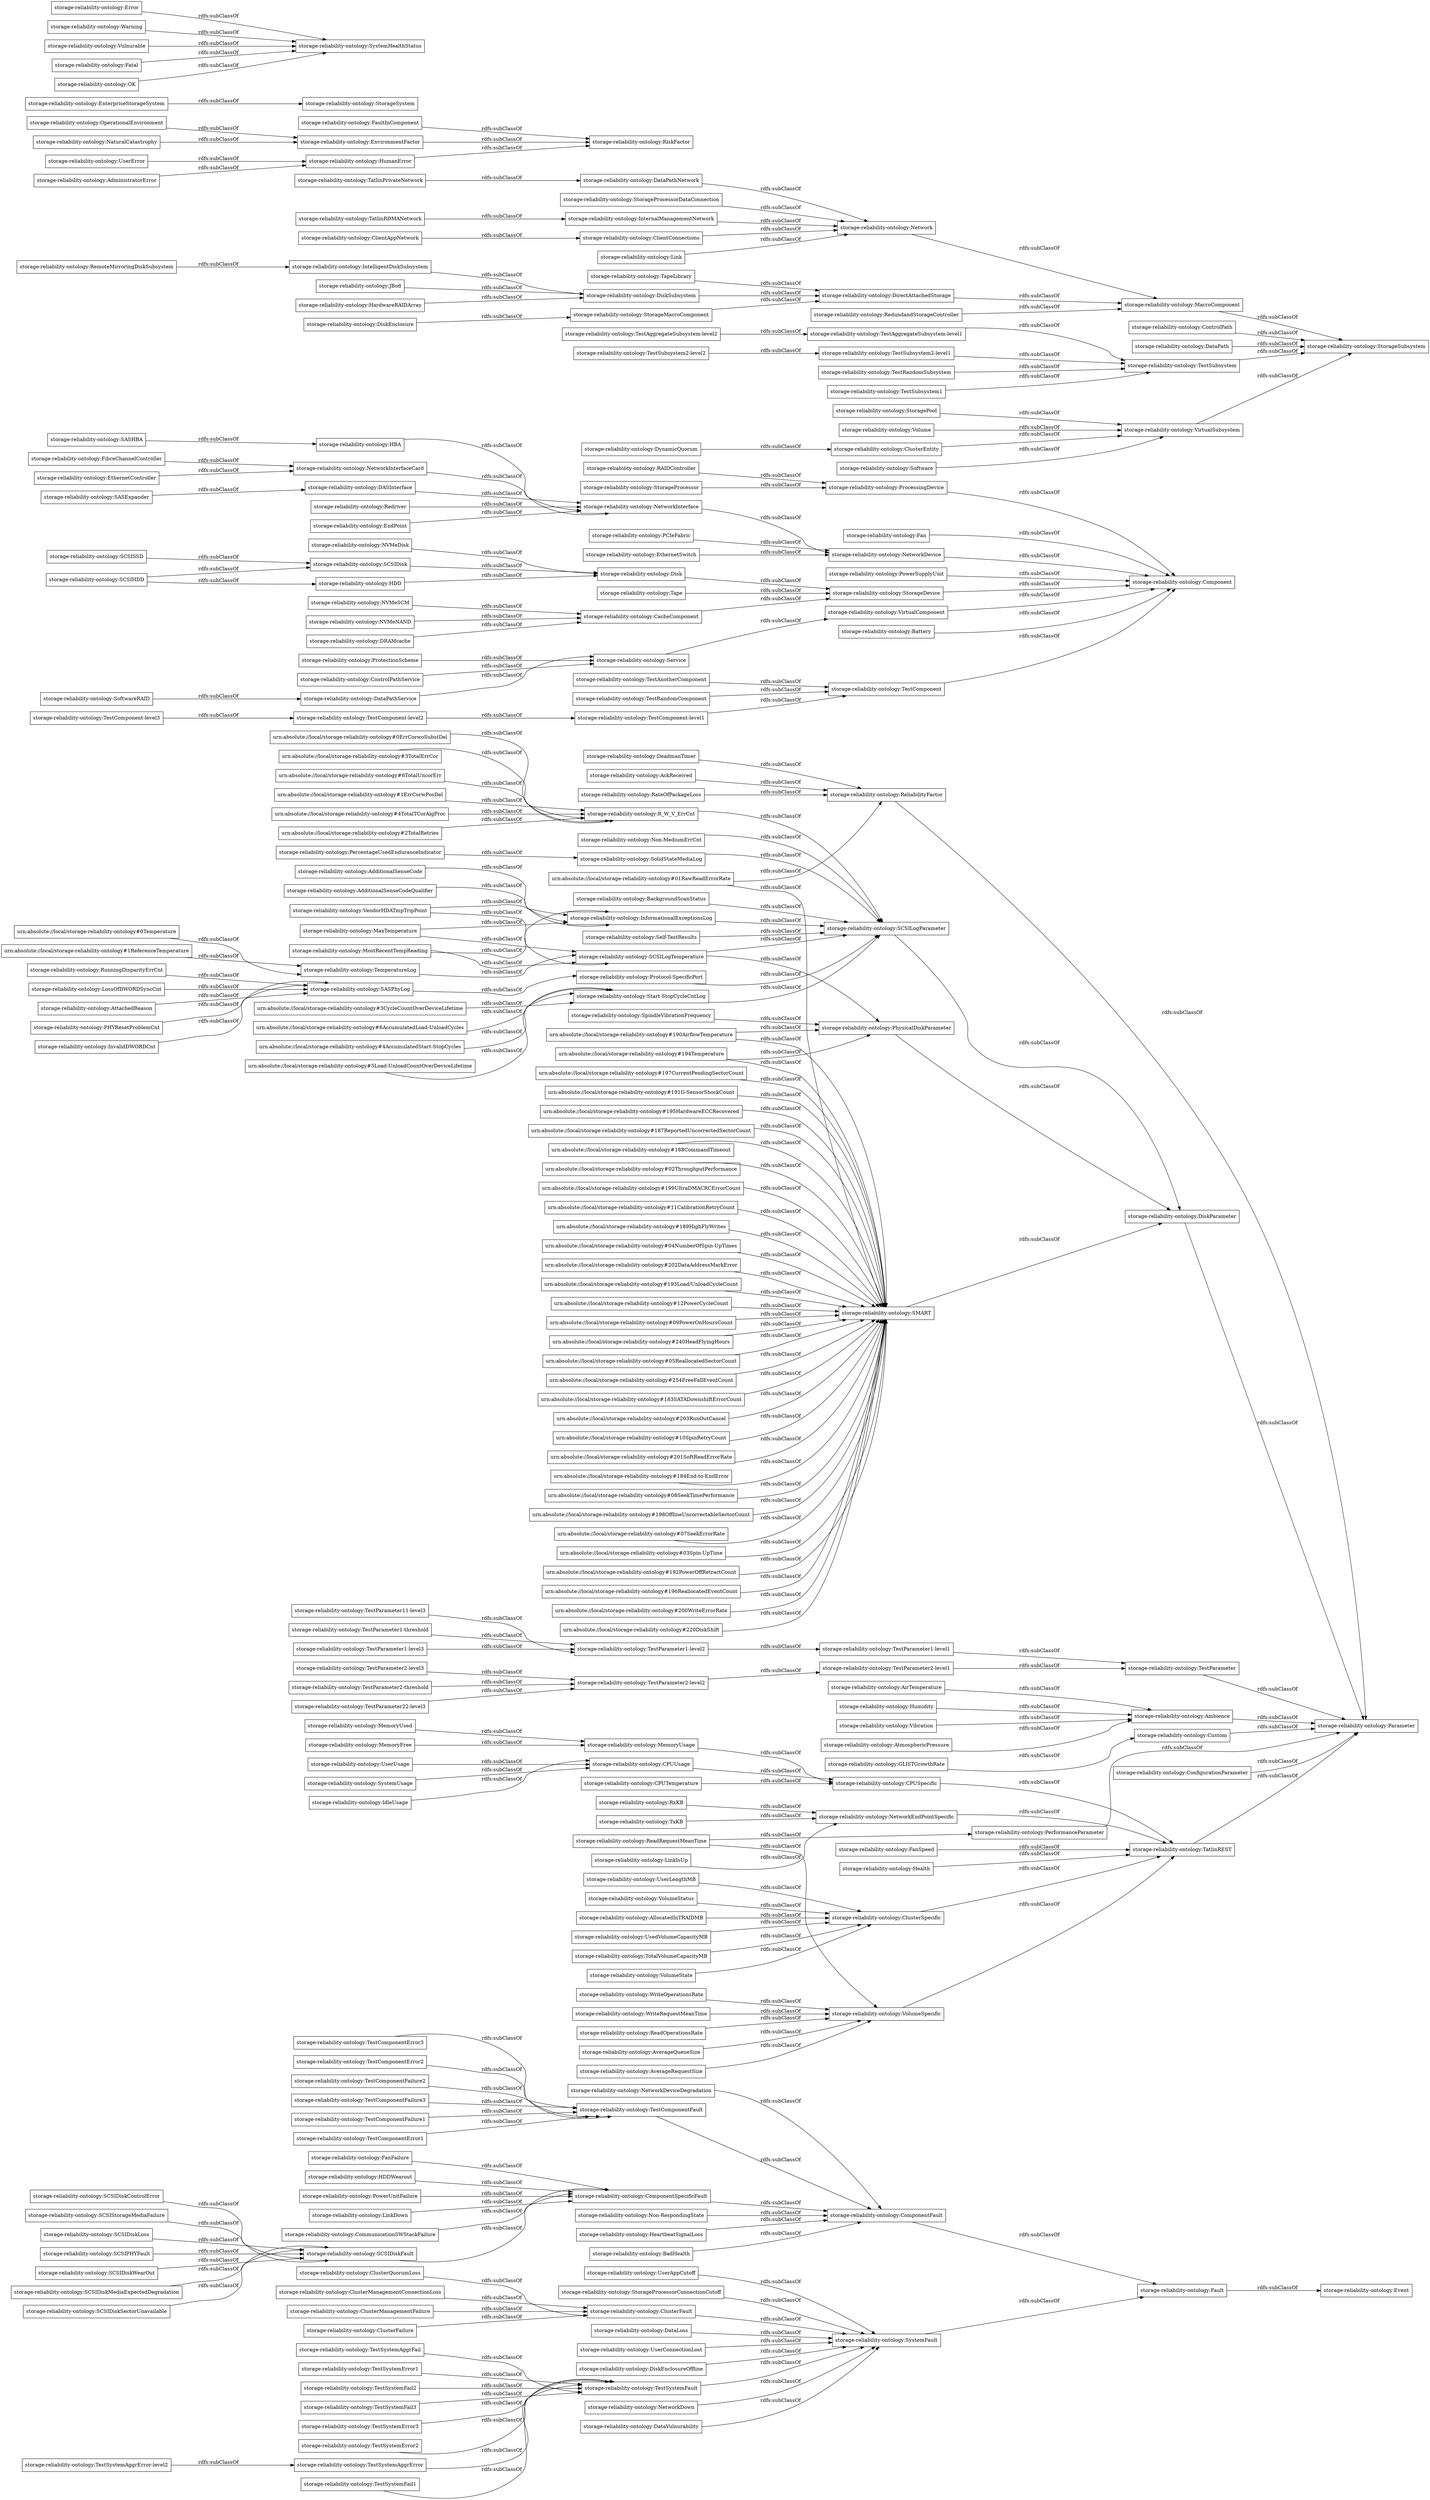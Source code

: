 digraph ar2dtool_diagram { 
rankdir=LR;
size="1000"
node [shape = rectangle, color="black"]; "storage-reliability-ontology:UserAppCutoff" "storage-reliability-ontology:ComponentFault" "storage-reliability-ontology:CPUUsage" "storage-reliability-ontology:PercentageUsedEnduranceIndicator" "urn:absolute://local/storage-reliability-ontology#1ReferenceTemperature" "urn:absolute://local/storage-reliability-ontology#01RawReadErrorRate" "storage-reliability-ontology:TestAnotherComponent" "storage-reliability-ontology:NetworkInterface" "storage-reliability-ontology:ProtectionScheme" "urn:absolute://local/storage-reliability-ontology#6TotalUncorErr" "storage-reliability-ontology:HBA" "storage-reliability-ontology:TestComponentError3" "storage-reliability-ontology:Fan" "storage-reliability-ontology:SASPhyLog" "urn:absolute://local/storage-reliability-ontology#03Spin-UpTime" "storage-reliability-ontology:EthernetController" "storage-reliability-ontology:StoragePool" "storage-reliability-ontology:MemoryUsed" "urn:absolute://local/storage-reliability-ontology#194Temperature" "storage-reliability-ontology:StorageMacroComponent" "storage-reliability-ontology:ClusterEntity" "storage-reliability-ontology:TestComponent-level1" "urn:absolute://local/storage-reliability-ontology#1ErrCorwPosDel" "storage-reliability-ontology:WriteOperationsRate" "storage-reliability-ontology:TestParameter1-level1" "storage-reliability-ontology:SCSIStorageMediaFailure" "storage-reliability-ontology:SCSISSD" "storage-reliability-ontology:HumanError" "storage-reliability-ontology:Protocol-SpecificPort" "storage-reliability-ontology:Non-RespondingState" "storage-reliability-ontology:ProcessingDevice" "storage-reliability-ontology:ControlPathService" "storage-reliability-ontology:FaultInComponent" "storage-reliability-ontology:EnterpriseStorageSystem" "storage-reliability-ontology:FanFailure" "storage-reliability-ontology:RunningDisparityErrCnt" "urn:absolute://local/storage-reliability-ontology#190AirflowTemperature" "storage-reliability-ontology:TestComponentError2" "storage-reliability-ontology:TestSystemAggrFail" "storage-reliability-ontology:TapeLibrary" "storage-reliability-ontology:FibreChannelController" "storage-reliability-ontology:NetworkDown" "storage-reliability-ontology:StorageProcessorDataConnection" "storage-reliability-ontology:SMART" "storage-reliability-ontology:TestParameter22-level3" "storage-reliability-ontology:Error" "storage-reliability-ontology:Vibration" "storage-reliability-ontology:DeadmanTimer" "storage-reliability-ontology:WriteRequestMeanTime" "urn:absolute://local/storage-reliability-ontology#04NumberOfSpin-UpTimes" "storage-reliability-ontology:StorageSystem" "storage-reliability-ontology:HDDWearout" "storage-reliability-ontology:LossOfDWORDSyncCnt" "urn:absolute://local/storage-reliability-ontology#202DataAddressMarkError" "storage-reliability-ontology:ReadOperationsRate" "storage-reliability-ontology:DataVulnurability" "urn:absolute://local/storage-reliability-ontology#0Temperature" "storage-reliability-ontology:StorageProcessorConnectionCutoff" "storage-reliability-ontology:SoftwareRAID" "storage-reliability-ontology:JBod" "storage-reliability-ontology:TestSystemError1" "storage-reliability-ontology:LinkIsUp" "storage-reliability-ontology:StorageSubsystem" "storage-reliability-ontology:ClusterFault" "storage-reliability-ontology:NetworkInterfaceCard" "storage-reliability-ontology:SCSIDiskLoss" "storage-reliability-ontology:ReadRequestMeanTime" "storage-reliability-ontology:TestComponentFailure2" "urn:absolute://local/storage-reliability-ontology#193Load/UnloadCycleCount" "storage-reliability-ontology:TestSystemFail2" "storage-reliability-ontology:AverageQueueSize" "storage-reliability-ontology:CPUTemperature" "storage-reliability-ontology:AllocatedInTRAIDMB" "urn:absolute://local/storage-reliability-ontology#12PowerCycleCount" "storage-reliability-ontology:AtmosphericPressure" "storage-reliability-ontology:VendorHDATmpTripPoint" "storage-reliability-ontology:SCSIPHYFault" "storage-reliability-ontology:RAIDController" "storage-reliability-ontology:AdditionalSenseCode" "urn:absolute://local/storage-reliability-ontology#09PowerOnHoursCount" "storage-reliability-ontology:SCSIHDD" "storage-reliability-ontology:TestSubsystem1" "storage-reliability-ontology:PowerSupplyUnit" "storage-reliability-ontology:DiskParameter" "urn:absolute://local/storage-reliability-ontology#240HeadFlyingHours" "urn:absolute://local/storage-reliability-ontology#05ReallocatedSectorCount" "storage-reliability-ontology:DASInterface" "storage-reliability-ontology:Software" "storage-reliability-ontology:Disk" "storage-reliability-ontology:HeartbeatSignalLoss" "urn:absolute://local/storage-reliability-ontology#4TotalTCorAlgProc" "storage-reliability-ontology:UserError" "storage-reliability-ontology:SCSIDiskWearOut" "storage-reliability-ontology:Start-StopCycleCntLog" "storage-reliability-ontology:RxKB" "storage-reliability-ontology:TestComponentFailure3" "urn:absolute://local/storage-reliability-ontology#254FreeFallEventCount" "storage-reliability-ontology:ClusterQuorumLoss" "storage-reliability-ontology:TestSystemFail3" "storage-reliability-ontology:AdditionalSenseCodeQualifier" "storage-reliability-ontology:ClusterManagementConnectionLoss" "storage-reliability-ontology:DiskEnclosure" "storage-reliability-ontology:TestParameter" "storage-reliability-ontology:DataLoss" "storage-reliability-ontology:TestParameter1-level3" "storage-reliability-ontology:TestParameter1-level2" "urn:absolute://local/storage-reliability-ontology#183SATADownshiftErrorCount" "urn:absolute://local/storage-reliability-ontology#2TotalRetries" "storage-reliability-ontology:R_W_V_ErrCnt" "storage-reliability-ontology:TestComponent-level2" "storage-reliability-ontology:Component" "urn:absolute://local/storage-reliability-ontology#203RunOutCancel" "storage-reliability-ontology:HardwareRAIDArray" "storage-reliability-ontology:InternalManagementNetwork" "storage-reliability-ontology:NetworkDevice" "storage-reliability-ontology:TestSystemError3" "storage-reliability-ontology:FanSpeed" "urn:absolute://local/storage-reliability-ontology#3CycleCountOverDeviceLifetime" "storage-reliability-ontology:TestAggregateSubsystem-level1" "storage-reliability-ontology:UsedVolumeCapacityMB" "storage-reliability-ontology:TatlinRDMANetwork" "storage-reliability-ontology:Ambience" "storage-reliability-ontology:SCSILogParameter" "urn:absolute://local/storage-reliability-ontology#10SpinRetryCount" "storage-reliability-ontology:ControlPath" "storage-reliability-ontology:IntelligentDiskSubsystem" "storage-reliability-ontology:Redriver" "storage-reliability-ontology:VolumeSpecific" "storage-reliability-ontology:PerformanceParameter" "storage-reliability-ontology:Non-MediumErrCnt" "storage-reliability-ontology:Event" "urn:absolute://local/storage-reliability-ontology#6AccumulatedLoad-UnloadCycles" "urn:absolute://local/storage-reliability-ontology#201SoftReadErrorRate" "storage-reliability-ontology:MemoryFree" "storage-reliability-ontology:DataPath" "storage-reliability-ontology:TestParameter2-level3" "storage-reliability-ontology:BadHealth" "storage-reliability-ontology:PCIeFabric" "storage-reliability-ontology:TestComponent" "storage-reliability-ontology:SolidStateMediaLog" "storage-reliability-ontology:NetworkEndPointSpecific" "storage-reliability-ontology:StorageDevice" "storage-reliability-ontology:EndPoint" "storage-reliability-ontology:UserConnectionLost" "storage-reliability-ontology:TestSystemError2" "urn:absolute://local/storage-reliability-ontology#184End-to-EndError" "storage-reliability-ontology:VirtualSubsystem" "storage-reliability-ontology:DiskEnclosureOffline" "storage-reliability-ontology:TestSystemAggrError-level2" "storage-reliability-ontology:TestSubsystem2-level2" "urn:absolute://local/storage-reliability-ontology#08SeekTimePerformance" "storage-reliability-ontology:Fault" "storage-reliability-ontology:NVMeSCM" "urn:absolute://local/storage-reliability-ontology#198OfflineUncorrectableSectorCount" "storage-reliability-ontology:RedundandStorageController" "storage-reliability-ontology:PowerUnitFailure" "storage-reliability-ontology:DiskSubsystem" "storage-reliability-ontology:DynamicQuorum" "urn:absolute://local/storage-reliability-ontology#07SeekErrorRate" "storage-reliability-ontology:EnvironmentFactor" "storage-reliability-ontology:LinkDown" "storage-reliability-ontology:Network" "storage-reliability-ontology:Tape" "urn:absolute://local/storage-reliability-ontology#192PowerOffRetractCount" "urn:absolute://local/storage-reliability-ontology#0ErrCorwoSubstDel" "storage-reliability-ontology:PhysicalDiskParameter" "storage-reliability-ontology:NVMeDisk" "storage-reliability-ontology:SpindleVibrationFrequency" "storage-reliability-ontology:AttachedReason" "storage-reliability-ontology:TestSubsystem2-level1" "storage-reliability-ontology:MacroComponent" "storage-reliability-ontology:TxKB" "storage-reliability-ontology:ClientConnections" "storage-reliability-ontology:TestSystemFault" "storage-reliability-ontology:CacheComponent" "storage-reliability-ontology:AverageRequestSize" "storage-reliability-ontology:RemoteMirroringDiskSubsystem" "urn:absolute://local/storage-reliability-ontology#196ReallocatedEventCount" "storage-reliability-ontology:DirectAttachedStorage" "storage-reliability-ontology:SystemFault" "storage-reliability-ontology:TestComponentFailure1" "urn:absolute://local/storage-reliability-ontology#200WriteErrorRate" "storage-reliability-ontology:OperationalEnvironment" "storage-reliability-ontology:SCSILogTemperature" "storage-reliability-ontology:Health" "storage-reliability-ontology:NVMeNAND" "storage-reliability-ontology:IdleUsage" "storage-reliability-ontology:SCSIDiskMediaExpectedDegradation" "storage-reliability-ontology:Parameter" "urn:absolute://local/storage-reliability-ontology#220DiskShift" "storage-reliability-ontology:TotalVolumeCapacityMB" "storage-reliability-ontology:BackgroundScanStatus" "storage-reliability-ontology:TestComponent-level3" "storage-reliability-ontology:TestParameter11-level3" "urn:absolute://local/storage-reliability-ontology#197CurrentPendingSectorCount" "storage-reliability-ontology:VolumeState" "storage-reliability-ontology:EthernetSwitch" "storage-reliability-ontology:StorageProcessor" "storage-reliability-ontology:ConfigurationParameter" "storage-reliability-ontology:AckReceived" "storage-reliability-ontology:ClientAppNetwork" "urn:absolute://local/storage-reliability-ontology#191G-SensorShockCount" "storage-reliability-ontology:NetworkDeviceDegradation" "storage-reliability-ontology:TestAggregateSubsystem-level2" "urn:absolute://local/storage-reliability-ontology#195HardwareECCRecovered" "storage-reliability-ontology:TestParameter1-threshold" "storage-reliability-ontology:SystemHealthStatus" "storage-reliability-ontology:PHYResetProblemCnt" "storage-reliability-ontology:ClusterSpecific" "storage-reliability-ontology:NaturalCatastrophy" "storage-reliability-ontology:TestRandomComponent" "storage-reliability-ontology:TestParameter2-threshold" "storage-reliability-ontology:Custom" "storage-reliability-ontology:DRAMcache" "storage-reliability-ontology:SASExpander" "storage-reliability-ontology:Warning" "storage-reliability-ontology:UserLengthMB" "storage-reliability-ontology:AirTemperature" "storage-reliability-ontology:TemperatureLog" "storage-reliability-ontology:TestParameter2-level1" "storage-reliability-ontology:Link" "storage-reliability-ontology:TatlinPrivateNetwork" "storage-reliability-ontology:RiskFactor" "urn:absolute://local/storage-reliability-ontology#187ReportedUncorrectedSectorCount" "storage-reliability-ontology:Vulnurable" "storage-reliability-ontology:Service" "storage-reliability-ontology:InformationalExceptionsLog" "urn:absolute://local/storage-reliability-ontology#188CommandTimeout" "urn:absolute://local/storage-reliability-ontology#02ThroughputPerformance" "urn:absolute://local/storage-reliability-ontology#199UltraDMACRCErrorCount" "storage-reliability-ontology:Humidity" "storage-reliability-ontology:TestComponentError1" "storage-reliability-ontology:SASHBA" "storage-reliability-ontology:MaxTemperature" "storage-reliability-ontology:DataPathNetwork" "urn:absolute://local/storage-reliability-ontology#4AccumulatedStart-StopCycles" "storage-reliability-ontology:Fatal" "storage-reliability-ontology:HDD" "storage-reliability-ontology:CommunicationSWStackFailure" "storage-reliability-ontology:Battery" "storage-reliability-ontology:AdministratorError" "storage-reliability-ontology:VirtualComponent" "storage-reliability-ontology:TestParameter2-level2" "storage-reliability-ontology:TatlinREST" "storage-reliability-ontology:SCSIDisk" "storage-reliability-ontology:MemoryUsage" "storage-reliability-ontology:ClusterManagementFailure" "urn:absolute://local/storage-reliability-ontology#11CalibrationRetryCount" "storage-reliability-ontology:OK" "storage-reliability-ontology:DataPathService" "storage-reliability-ontology:TestSubsystem" "storage-reliability-ontology:ReliabilityFactor" "urn:absolute://local/storage-reliability-ontology#3TotalErrCor" "storage-reliability-ontology:UserUsage" "storage-reliability-ontology:TestSystemAggrError" "storage-reliability-ontology:Volume" "storage-reliability-ontology:SCSIDiskSectorUnavailable" "storage-reliability-ontology:ClusterFailure" "storage-reliability-ontology:TestRandomSubsystem" "storage-reliability-ontology:TestComponentFault" "storage-reliability-ontology:SCSIDiskFault" "storage-reliability-ontology:InvalidDWORDCnt" "storage-reliability-ontology:GLISTGrowthRate" "urn:absolute://local/storage-reliability-ontology#5Load-UnloadCountOverDeviceLifetime" "storage-reliability-ontology:TestSystemFail1" "urn:absolute://local/storage-reliability-ontology#189HighFlyWrites" "storage-reliability-ontology:Self-TestResults" "storage-reliability-ontology:VolumeStatus" "storage-reliability-ontology:SCSIDiskControlError" "storage-reliability-ontology:CPUSpecific" "storage-reliability-ontology:MostRecentTempReading" "storage-reliability-ontology:ComponentSpecificFault" "storage-reliability-ontology:RateOfPackageLoss" "storage-reliability-ontology:SystemUsage" ; /*classes style*/
	"storage-reliability-ontology:TestSubsystem2-level1" -> "storage-reliability-ontology:TestSubsystem" [ label = "rdfs:subClassOf" ];
	"storage-reliability-ontology:NVMeDisk" -> "storage-reliability-ontology:Disk" [ label = "rdfs:subClassOf" ];
	"urn:absolute://local/storage-reliability-ontology#193Load/UnloadCycleCount" -> "storage-reliability-ontology:SMART" [ label = "rdfs:subClassOf" ];
	"storage-reliability-ontology:PowerUnitFailure" -> "storage-reliability-ontology:ComponentSpecificFault" [ label = "rdfs:subClassOf" ];
	"storage-reliability-ontology:SCSIDiskSectorUnavailable" -> "storage-reliability-ontology:SCSIDiskFault" [ label = "rdfs:subClassOf" ];
	"storage-reliability-ontology:TestSystemAggrFail" -> "storage-reliability-ontology:TestSystemFault" [ label = "rdfs:subClassOf" ];
	"urn:absolute://local/storage-reliability-ontology#194Temperature" -> "storage-reliability-ontology:SMART" [ label = "rdfs:subClassOf" ];
	"urn:absolute://local/storage-reliability-ontology#194Temperature" -> "storage-reliability-ontology:PhysicalDiskParameter" [ label = "rdfs:subClassOf" ];
	"storage-reliability-ontology:Disk" -> "storage-reliability-ontology:StorageDevice" [ label = "rdfs:subClassOf" ];
	"storage-reliability-ontology:ComponentSpecificFault" -> "storage-reliability-ontology:ComponentFault" [ label = "rdfs:subClassOf" ];
	"storage-reliability-ontology:DataPath" -> "storage-reliability-ontology:StorageSubsystem" [ label = "rdfs:subClassOf" ];
	"storage-reliability-ontology:PercentageUsedEnduranceIndicator" -> "storage-reliability-ontology:SolidStateMediaLog" [ label = "rdfs:subClassOf" ];
	"storage-reliability-ontology:SCSIStorageMediaFailure" -> "storage-reliability-ontology:SCSIDiskFault" [ label = "rdfs:subClassOf" ];
	"storage-reliability-ontology:SCSIDisk" -> "storage-reliability-ontology:Disk" [ label = "rdfs:subClassOf" ];
	"storage-reliability-ontology:FaultInComponent" -> "storage-reliability-ontology:RiskFactor" [ label = "rdfs:subClassOf" ];
	"storage-reliability-ontology:MemoryUsage" -> "storage-reliability-ontology:CPUSpecific" [ label = "rdfs:subClassOf" ];
	"storage-reliability-ontology:Tape" -> "storage-reliability-ontology:StorageDevice" [ label = "rdfs:subClassOf" ];
	"storage-reliability-ontology:RemoteMirroringDiskSubsystem" -> "storage-reliability-ontology:IntelligentDiskSubsystem" [ label = "rdfs:subClassOf" ];
	"storage-reliability-ontology:ControlPathService" -> "storage-reliability-ontology:Service" [ label = "rdfs:subClassOf" ];
	"storage-reliability-ontology:Protocol-SpecificPort" -> "storage-reliability-ontology:SCSILogParameter" [ label = "rdfs:subClassOf" ];
	"storage-reliability-ontology:DataPathService" -> "storage-reliability-ontology:Service" [ label = "rdfs:subClassOf" ];
	"storage-reliability-ontology:TestComponentFault" -> "storage-reliability-ontology:ComponentFault" [ label = "rdfs:subClassOf" ];
	"storage-reliability-ontology:SCSIDiskControlError" -> "storage-reliability-ontology:SCSIDiskFault" [ label = "rdfs:subClassOf" ];
	"urn:absolute://local/storage-reliability-ontology#09PowerOnHoursCount" -> "storage-reliability-ontology:SMART" [ label = "rdfs:subClassOf" ];
	"urn:absolute://local/storage-reliability-ontology#240HeadFlyingHours" -> "storage-reliability-ontology:SMART" [ label = "rdfs:subClassOf" ];
	"urn:absolute://local/storage-reliability-ontology#196ReallocatedEventCount" -> "storage-reliability-ontology:SMART" [ label = "rdfs:subClassOf" ];
	"storage-reliability-ontology:GLISTGrowthRate" -> "storage-reliability-ontology:Custom" [ label = "rdfs:subClassOf" ];
	"storage-reliability-ontology:DataLoss" -> "storage-reliability-ontology:SystemFault" [ label = "rdfs:subClassOf" ];
	"storage-reliability-ontology:DiskParameter" -> "storage-reliability-ontology:Parameter" [ label = "rdfs:subClassOf" ];
	"storage-reliability-ontology:VolumeState" -> "storage-reliability-ontology:ClusterSpecific" [ label = "rdfs:subClassOf" ];
	"storage-reliability-ontology:DiskEnclosureOffline" -> "storage-reliability-ontology:SystemFault" [ label = "rdfs:subClassOf" ];
	"storage-reliability-ontology:CPUSpecific" -> "storage-reliability-ontology:TatlinREST" [ label = "rdfs:subClassOf" ];
	"storage-reliability-ontology:FanFailure" -> "storage-reliability-ontology:ComponentSpecificFault" [ label = "rdfs:subClassOf" ];
	"storage-reliability-ontology:TatlinRDMANetwork" -> "storage-reliability-ontology:InternalManagementNetwork" [ label = "rdfs:subClassOf" ];
	"storage-reliability-ontology:ComponentFault" -> "storage-reliability-ontology:Fault" [ label = "rdfs:subClassOf" ];
	"storage-reliability-ontology:TestSystemAggrError-level2" -> "storage-reliability-ontology:TestSystemAggrError" [ label = "rdfs:subClassOf" ];
	"storage-reliability-ontology:TestSubsystem1" -> "storage-reliability-ontology:TestSubsystem" [ label = "rdfs:subClassOf" ];
	"storage-reliability-ontology:Ambience" -> "storage-reliability-ontology:Parameter" [ label = "rdfs:subClassOf" ];
	"storage-reliability-ontology:ClusterManagementConnectionLoss" -> "storage-reliability-ontology:ClusterFault" [ label = "rdfs:subClassOf" ];
	"storage-reliability-ontology:PowerSupplyUnit" -> "storage-reliability-ontology:Component" [ label = "rdfs:subClassOf" ];
	"urn:absolute://local/storage-reliability-ontology#197CurrentPendingSectorCount" -> "storage-reliability-ontology:SMART" [ label = "rdfs:subClassOf" ];
	"storage-reliability-ontology:ClientAppNetwork" -> "storage-reliability-ontology:ClientConnections" [ label = "rdfs:subClassOf" ];
	"storage-reliability-ontology:TestParameter2-level3" -> "storage-reliability-ontology:TestParameter2-level2" [ label = "rdfs:subClassOf" ];
	"storage-reliability-ontology:TestSystemFail3" -> "storage-reliability-ontology:TestSystemFault" [ label = "rdfs:subClassOf" ];
	"storage-reliability-ontology:Start-StopCycleCntLog" -> "storage-reliability-ontology:SCSILogParameter" [ label = "rdfs:subClassOf" ];
	"storage-reliability-ontology:TestSystemFault" -> "storage-reliability-ontology:SystemFault" [ label = "rdfs:subClassOf" ];
	"urn:absolute://local/storage-reliability-ontology#189HighFlyWrites" -> "storage-reliability-ontology:SMART" [ label = "rdfs:subClassOf" ];
	"storage-reliability-ontology:ProcessingDevice" -> "storage-reliability-ontology:Component" [ label = "rdfs:subClassOf" ];
	"storage-reliability-ontology:ClusterFailure" -> "storage-reliability-ontology:ClusterFault" [ label = "rdfs:subClassOf" ];
	"storage-reliability-ontology:DiskEnclosure" -> "storage-reliability-ontology:StorageMacroComponent" [ label = "rdfs:subClassOf" ];
	"urn:absolute://local/storage-reliability-ontology#200WriteErrorRate" -> "storage-reliability-ontology:SMART" [ label = "rdfs:subClassOf" ];
	"urn:absolute://local/storage-reliability-ontology#1ReferenceTemperature" -> "storage-reliability-ontology:TemperatureLog" [ label = "rdfs:subClassOf" ];
	"storage-reliability-ontology:AdditionalSenseCode" -> "storage-reliability-ontology:InformationalExceptionsLog" [ label = "rdfs:subClassOf" ];
	"urn:absolute://local/storage-reliability-ontology#08SeekTimePerformance" -> "storage-reliability-ontology:SMART" [ label = "rdfs:subClassOf" ];
	"storage-reliability-ontology:Link" -> "storage-reliability-ontology:Network" [ label = "rdfs:subClassOf" ];
	"storage-reliability-ontology:BadHealth" -> "storage-reliability-ontology:ComponentFault" [ label = "rdfs:subClassOf" ];
	"storage-reliability-ontology:TestRandomSubsystem" -> "storage-reliability-ontology:TestSubsystem" [ label = "rdfs:subClassOf" ];
	"storage-reliability-ontology:VirtualSubsystem" -> "storage-reliability-ontology:StorageSubsystem" [ label = "rdfs:subClassOf" ];
	"storage-reliability-ontology:JBod" -> "storage-reliability-ontology:DiskSubsystem" [ label = "rdfs:subClassOf" ];
	"storage-reliability-ontology:SCSILogTemperature" -> "storage-reliability-ontology:SCSILogParameter" [ label = "rdfs:subClassOf" ];
	"storage-reliability-ontology:SCSILogTemperature" -> "storage-reliability-ontology:PhysicalDiskParameter" [ label = "rdfs:subClassOf" ];
	"storage-reliability-ontology:ClusterFault" -> "storage-reliability-ontology:SystemFault" [ label = "rdfs:subClassOf" ];
	"storage-reliability-ontology:SystemUsage" -> "storage-reliability-ontology:CPUUsage" [ label = "rdfs:subClassOf" ];
	"storage-reliability-ontology:ReliabilityFactor" -> "storage-reliability-ontology:Parameter" [ label = "rdfs:subClassOf" ];
	"storage-reliability-ontology:MacroComponent" -> "storage-reliability-ontology:StorageSubsystem" [ label = "rdfs:subClassOf" ];
	"storage-reliability-ontology:TestComponentFailure2" -> "storage-reliability-ontology:TestComponentFault" [ label = "rdfs:subClassOf" ];
	"storage-reliability-ontology:Redriver" -> "storage-reliability-ontology:NetworkInterface" [ label = "rdfs:subClassOf" ];
	"storage-reliability-ontology:AttachedReason" -> "storage-reliability-ontology:SASPhyLog" [ label = "rdfs:subClassOf" ];
	"storage-reliability-ontology:AdditionalSenseCodeQualifier" -> "storage-reliability-ontology:InformationalExceptionsLog" [ label = "rdfs:subClassOf" ];
	"storage-reliability-ontology:TestComponentError2" -> "storage-reliability-ontology:TestComponentFault" [ label = "rdfs:subClassOf" ];
	"urn:absolute://local/storage-reliability-ontology#184End-to-EndError" -> "storage-reliability-ontology:SMART" [ label = "rdfs:subClassOf" ];
	"storage-reliability-ontology:LinkIsUp" -> "storage-reliability-ontology:NetworkEndPointSpecific" [ label = "rdfs:subClassOf" ];
	"storage-reliability-ontology:Service" -> "storage-reliability-ontology:VirtualComponent" [ label = "rdfs:subClassOf" ];
	"urn:absolute://local/storage-reliability-ontology#0Temperature" -> "storage-reliability-ontology:TemperatureLog" [ label = "rdfs:subClassOf" ];
	"storage-reliability-ontology:PCIeFabric" -> "storage-reliability-ontology:NetworkDevice" [ label = "rdfs:subClassOf" ];
	"storage-reliability-ontology:WriteOperationsRate" -> "storage-reliability-ontology:VolumeSpecific" [ label = "rdfs:subClassOf" ];
	"storage-reliability-ontology:Health" -> "storage-reliability-ontology:TatlinREST" [ label = "rdfs:subClassOf" ];
	"storage-reliability-ontology:RedundandStorageController" -> "storage-reliability-ontology:MacroComponent" [ label = "rdfs:subClassOf" ];
	"storage-reliability-ontology:StorageProcessorDataConnection" -> "storage-reliability-ontology:Network" [ label = "rdfs:subClassOf" ];
	"storage-reliability-ontology:TestComponent-level3" -> "storage-reliability-ontology:TestComponent-level2" [ label = "rdfs:subClassOf" ];
	"urn:absolute://local/storage-reliability-ontology#195HardwareECCRecovered" -> "storage-reliability-ontology:SMART" [ label = "rdfs:subClassOf" ];
	"storage-reliability-ontology:WriteRequestMeanTime" -> "storage-reliability-ontology:VolumeSpecific" [ label = "rdfs:subClassOf" ];
	"urn:absolute://local/storage-reliability-ontology#220DiskShift" -> "storage-reliability-ontology:SMART" [ label = "rdfs:subClassOf" ];
	"storage-reliability-ontology:CacheComponent" -> "storage-reliability-ontology:StorageDevice" [ label = "rdfs:subClassOf" ];
	"storage-reliability-ontology:NetworkEndPointSpecific" -> "storage-reliability-ontology:TatlinREST" [ label = "rdfs:subClassOf" ];
	"storage-reliability-ontology:ClientConnections" -> "storage-reliability-ontology:Network" [ label = "rdfs:subClassOf" ];
	"storage-reliability-ontology:SoftwareRAID" -> "storage-reliability-ontology:DataPathService" [ label = "rdfs:subClassOf" ];
	"storage-reliability-ontology:TestAggregateSubsystem-level1" -> "storage-reliability-ontology:TestSubsystem" [ label = "rdfs:subClassOf" ];
	"storage-reliability-ontology:TestSystemError2" -> "storage-reliability-ontology:TestSystemFault" [ label = "rdfs:subClassOf" ];
	"storage-reliability-ontology:TxKB" -> "storage-reliability-ontology:NetworkEndPointSpecific" [ label = "rdfs:subClassOf" ];
	"storage-reliability-ontology:Humidity" -> "storage-reliability-ontology:Ambience" [ label = "rdfs:subClassOf" ];
	"storage-reliability-ontology:TestParameter1-level3" -> "storage-reliability-ontology:TestParameter1-level2" [ label = "rdfs:subClassOf" ];
	"urn:absolute://local/storage-reliability-ontology#199UltraDMACRCErrorCount" -> "storage-reliability-ontology:SMART" [ label = "rdfs:subClassOf" ];
	"storage-reliability-ontology:AdministratorError" -> "storage-reliability-ontology:HumanError" [ label = "rdfs:subClassOf" ];
	"storage-reliability-ontology:EnvironmentFactor" -> "storage-reliability-ontology:RiskFactor" [ label = "rdfs:subClassOf" ];
	"storage-reliability-ontology:DynamicQuorum" -> "storage-reliability-ontology:ClusterEntity" [ label = "rdfs:subClassOf" ];
	"urn:absolute://local/storage-reliability-ontology#3TotalErrCor" -> "storage-reliability-ontology:R_W_V_ErrCnt" [ label = "rdfs:subClassOf" ];
	"storage-reliability-ontology:TestSubsystem2-level2" -> "storage-reliability-ontology:TestSubsystem2-level1" [ label = "rdfs:subClassOf" ];
	"urn:absolute://local/storage-reliability-ontology#188CommandTimeout" -> "storage-reliability-ontology:SMART" [ label = "rdfs:subClassOf" ];
	"storage-reliability-ontology:DataPathNetwork" -> "storage-reliability-ontology:Network" [ label = "rdfs:subClassOf" ];
	"storage-reliability-ontology:SpindleVibrationFrequency" -> "storage-reliability-ontology:PhysicalDiskParameter" [ label = "rdfs:subClassOf" ];
	"storage-reliability-ontology:CommunicationSWStackFailure" -> "storage-reliability-ontology:ComponentSpecificFault" [ label = "rdfs:subClassOf" ];
	"storage-reliability-ontology:Error" -> "storage-reliability-ontology:SystemHealthStatus" [ label = "rdfs:subClassOf" ];
	"storage-reliability-ontology:Fault" -> "storage-reliability-ontology:Event" [ label = "rdfs:subClassOf" ];
	"storage-reliability-ontology:TestParameter2-level1" -> "storage-reliability-ontology:TestParameter" [ label = "rdfs:subClassOf" ];
	"storage-reliability-ontology:RAIDController" -> "storage-reliability-ontology:ProcessingDevice" [ label = "rdfs:subClassOf" ];
	"storage-reliability-ontology:ConfigurationParameter" -> "storage-reliability-ontology:Parameter" [ label = "rdfs:subClassOf" ];
	"storage-reliability-ontology:TestSystemFail1" -> "storage-reliability-ontology:TestSystemFault" [ label = "rdfs:subClassOf" ];
	"storage-reliability-ontology:Battery" -> "storage-reliability-ontology:Component" [ label = "rdfs:subClassOf" ];
	"urn:absolute://local/storage-reliability-ontology#01RawReadErrorRate" -> "storage-reliability-ontology:SMART" [ label = "rdfs:subClassOf" ];
	"urn:absolute://local/storage-reliability-ontology#01RawReadErrorRate" -> "storage-reliability-ontology:ReliabilityFactor" [ label = "rdfs:subClassOf" ];
	"storage-reliability-ontology:SolidStateMediaLog" -> "storage-reliability-ontology:SCSILogParameter" [ label = "rdfs:subClassOf" ];
	"storage-reliability-ontology:DirectAttachedStorage" -> "storage-reliability-ontology:MacroComponent" [ label = "rdfs:subClassOf" ];
	"storage-reliability-ontology:Fatal" -> "storage-reliability-ontology:SystemHealthStatus" [ label = "rdfs:subClassOf" ];
	"storage-reliability-ontology:EthernetController" -> "storage-reliability-ontology:NetworkInterfaceCard" [ label = "rdfs:subClassOf" ];
	"storage-reliability-ontology:SCSIDiskWearOut" -> "storage-reliability-ontology:SCSIDiskFault" [ label = "rdfs:subClassOf" ];
	"storage-reliability-ontology:TatlinREST" -> "storage-reliability-ontology:Parameter" [ label = "rdfs:subClassOf" ];
	"storage-reliability-ontology:MaxTemperature" -> "storage-reliability-ontology:SCSILogTemperature" [ label = "rdfs:subClassOf" ];
	"storage-reliability-ontology:MaxTemperature" -> "storage-reliability-ontology:InformationalExceptionsLog" [ label = "rdfs:subClassOf" ];
	"storage-reliability-ontology:SASHBA" -> "storage-reliability-ontology:HBA" [ label = "rdfs:subClassOf" ];
	"storage-reliability-ontology:SASExpander" -> "storage-reliability-ontology:DASInterface" [ label = "rdfs:subClassOf" ];
	"urn:absolute://local/storage-reliability-ontology#3CycleCountOverDeviceLifetime" -> "storage-reliability-ontology:Start-StopCycleCntLog" [ label = "rdfs:subClassOf" ];
	"urn:absolute://local/storage-reliability-ontology#5Load-UnloadCountOverDeviceLifetime" -> "storage-reliability-ontology:Start-StopCycleCntLog" [ label = "rdfs:subClassOf" ];
	"urn:absolute://local/storage-reliability-ontology#11CalibrationRetryCount" -> "storage-reliability-ontology:SMART" [ label = "rdfs:subClassOf" ];
	"storage-reliability-ontology:AverageRequestSize" -> "storage-reliability-ontology:VolumeSpecific" [ label = "rdfs:subClassOf" ];
	"storage-reliability-ontology:TatlinPrivateNetwork" -> "storage-reliability-ontology:DataPathNetwork" [ label = "rdfs:subClassOf" ];
	"storage-reliability-ontology:MemoryUsed" -> "storage-reliability-ontology:MemoryUsage" [ label = "rdfs:subClassOf" ];
	"storage-reliability-ontology:SCSIHDD" -> "storage-reliability-ontology:SCSIDisk" [ label = "rdfs:subClassOf" ];
	"storage-reliability-ontology:SCSIHDD" -> "storage-reliability-ontology:HDD" [ label = "rdfs:subClassOf" ];
	"urn:absolute://local/storage-reliability-ontology#4TotalTCorAlgProc" -> "storage-reliability-ontology:R_W_V_ErrCnt" [ label = "rdfs:subClassOf" ];
	"storage-reliability-ontology:InformationalExceptionsLog" -> "storage-reliability-ontology:SCSILogParameter" [ label = "rdfs:subClassOf" ];
	"storage-reliability-ontology:SCSIDiskMediaExpectedDegradation" -> "storage-reliability-ontology:SCSIDiskFault" [ label = "rdfs:subClassOf" ];
	"storage-reliability-ontology:TotalVolumeCapacityMB" -> "storage-reliability-ontology:ClusterSpecific" [ label = "rdfs:subClassOf" ];
	"storage-reliability-ontology:TemperatureLog" -> "storage-reliability-ontology:SCSILogTemperature" [ label = "rdfs:subClassOf" ];
	"storage-reliability-ontology:TestParameter11-level3" -> "storage-reliability-ontology:TestParameter1-level2" [ label = "rdfs:subClassOf" ];
	"storage-reliability-ontology:NVMeSCM" -> "storage-reliability-ontology:CacheComponent" [ label = "rdfs:subClassOf" ];
	"storage-reliability-ontology:StorageMacroComponent" -> "storage-reliability-ontology:DirectAttachedStorage" [ label = "rdfs:subClassOf" ];
	"urn:absolute://local/storage-reliability-ontology#6TotalUncorErr" -> "storage-reliability-ontology:R_W_V_ErrCnt" [ label = "rdfs:subClassOf" ];
	"storage-reliability-ontology:InvalidDWORDCnt" -> "storage-reliability-ontology:SASPhyLog" [ label = "rdfs:subClassOf" ];
	"storage-reliability-ontology:StorageProcessorConnectionCutoff" -> "storage-reliability-ontology:SystemFault" [ label = "rdfs:subClassOf" ];
	"storage-reliability-ontology:TestComponent-level1" -> "storage-reliability-ontology:TestComponent" [ label = "rdfs:subClassOf" ];
	"urn:absolute://local/storage-reliability-ontology#203RunOutCancel" -> "storage-reliability-ontology:SMART" [ label = "rdfs:subClassOf" ];
	"urn:absolute://local/storage-reliability-ontology#183SATADownshiftErrorCount" -> "storage-reliability-ontology:SMART" [ label = "rdfs:subClassOf" ];
	"storage-reliability-ontology:Non-MediumErrCnt" -> "storage-reliability-ontology:SCSILogParameter" [ label = "rdfs:subClassOf" ];
	"storage-reliability-ontology:UserUsage" -> "storage-reliability-ontology:CPUUsage" [ label = "rdfs:subClassOf" ];
	"storage-reliability-ontology:EthernetSwitch" -> "storage-reliability-ontology:NetworkDevice" [ label = "rdfs:subClassOf" ];
	"storage-reliability-ontology:NetworkInterface" -> "storage-reliability-ontology:NetworkDevice" [ label = "rdfs:subClassOf" ];
	"urn:absolute://local/storage-reliability-ontology#03Spin-UpTime" -> "storage-reliability-ontology:SMART" [ label = "rdfs:subClassOf" ];
	"storage-reliability-ontology:HumanError" -> "storage-reliability-ontology:RiskFactor" [ label = "rdfs:subClassOf" ];
	"storage-reliability-ontology:Custom" -> "storage-reliability-ontology:Parameter" [ label = "rdfs:subClassOf" ];
	"storage-reliability-ontology:UserError" -> "storage-reliability-ontology:HumanError" [ label = "rdfs:subClassOf" ];
	"storage-reliability-ontology:FanSpeed" -> "storage-reliability-ontology:TatlinREST" [ label = "rdfs:subClassOf" ];
	"storage-reliability-ontology:Volume" -> "storage-reliability-ontology:VirtualSubsystem" [ label = "rdfs:subClassOf" ];
	"storage-reliability-ontology:TapeLibrary" -> "storage-reliability-ontology:DirectAttachedStorage" [ label = "rdfs:subClassOf" ];
	"storage-reliability-ontology:HeartbeatSignalLoss" -> "storage-reliability-ontology:ComponentFault" [ label = "rdfs:subClassOf" ];
	"storage-reliability-ontology:AirTemperature" -> "storage-reliability-ontology:Ambience" [ label = "rdfs:subClassOf" ];
	"storage-reliability-ontology:UsedVolumeCapacityMB" -> "storage-reliability-ontology:ClusterSpecific" [ label = "rdfs:subClassOf" ];
	"storage-reliability-ontology:RxKB" -> "storage-reliability-ontology:NetworkEndPointSpecific" [ label = "rdfs:subClassOf" ];
	"storage-reliability-ontology:Network" -> "storage-reliability-ontology:MacroComponent" [ label = "rdfs:subClassOf" ];
	"storage-reliability-ontology:TestParameter1-level1" -> "storage-reliability-ontology:TestParameter" [ label = "rdfs:subClassOf" ];
	"storage-reliability-ontology:MemoryFree" -> "storage-reliability-ontology:MemoryUsage" [ label = "rdfs:subClassOf" ];
	"storage-reliability-ontology:StorageDevice" -> "storage-reliability-ontology:Component" [ label = "rdfs:subClassOf" ];
	"storage-reliability-ontology:ProtectionScheme" -> "storage-reliability-ontology:Service" [ label = "rdfs:subClassOf" ];
	"storage-reliability-ontology:EndPoint" -> "storage-reliability-ontology:NetworkInterface" [ label = "rdfs:subClassOf" ];
	"storage-reliability-ontology:LinkDown" -> "storage-reliability-ontology:ComponentSpecificFault" [ label = "rdfs:subClassOf" ];
	"storage-reliability-ontology:Warning" -> "storage-reliability-ontology:SystemHealthStatus" [ label = "rdfs:subClassOf" ];
	"storage-reliability-ontology:TestParameter1-threshold" -> "storage-reliability-ontology:TestParameter1-level2" [ label = "rdfs:subClassOf" ];
	"storage-reliability-ontology:TestSubsystem" -> "storage-reliability-ontology:StorageSubsystem" [ label = "rdfs:subClassOf" ];
	"urn:absolute://local/storage-reliability-ontology#12PowerCycleCount" -> "storage-reliability-ontology:SMART" [ label = "rdfs:subClassOf" ];
	"storage-reliability-ontology:HDD" -> "storage-reliability-ontology:Disk" [ label = "rdfs:subClassOf" ];
	"urn:absolute://local/storage-reliability-ontology#254FreeFallEventCount" -> "storage-reliability-ontology:SMART" [ label = "rdfs:subClassOf" ];
	"storage-reliability-ontology:TestComponentFailure3" -> "storage-reliability-ontology:TestComponentFault" [ label = "rdfs:subClassOf" ];
	"storage-reliability-ontology:CPUUsage" -> "storage-reliability-ontology:CPUSpecific" [ label = "rdfs:subClassOf" ];
	"storage-reliability-ontology:MostRecentTempReading" -> "storage-reliability-ontology:SCSILogTemperature" [ label = "rdfs:subClassOf" ];
	"storage-reliability-ontology:MostRecentTempReading" -> "storage-reliability-ontology:InformationalExceptionsLog" [ label = "rdfs:subClassOf" ];
	"storage-reliability-ontology:TestComponentError3" -> "storage-reliability-ontology:TestComponentFault" [ label = "rdfs:subClassOf" ];
	"urn:absolute://local/storage-reliability-ontology#10SpinRetryCount" -> "storage-reliability-ontology:SMART" [ label = "rdfs:subClassOf" ];
	"storage-reliability-ontology:R_W_V_ErrCnt" -> "storage-reliability-ontology:SCSILogParameter" [ label = "rdfs:subClassOf" ];
	"storage-reliability-ontology:ClusterEntity" -> "storage-reliability-ontology:VirtualSubsystem" [ label = "rdfs:subClassOf" ];
	"storage-reliability-ontology:CPUTemperature" -> "storage-reliability-ontology:CPUSpecific" [ label = "rdfs:subClassOf" ];
	"storage-reliability-ontology:AckReceived" -> "storage-reliability-ontology:ReliabilityFactor" [ label = "rdfs:subClassOf" ];
	"urn:absolute://local/storage-reliability-ontology#4AccumulatedStart-StopCycles" -> "storage-reliability-ontology:Start-StopCycleCntLog" [ label = "rdfs:subClassOf" ];
	"storage-reliability-ontology:ClusterSpecific" -> "storage-reliability-ontology:TatlinREST" [ label = "rdfs:subClassOf" ];
	"storage-reliability-ontology:HDDWearout" -> "storage-reliability-ontology:ComponentSpecificFault" [ label = "rdfs:subClassOf" ];
	"urn:absolute://local/storage-reliability-ontology#190AirflowTemperature" -> "storage-reliability-ontology:SMART" [ label = "rdfs:subClassOf" ];
	"urn:absolute://local/storage-reliability-ontology#190AirflowTemperature" -> "storage-reliability-ontology:PhysicalDiskParameter" [ label = "rdfs:subClassOf" ];
	"storage-reliability-ontology:AverageQueueSize" -> "storage-reliability-ontology:VolumeSpecific" [ label = "rdfs:subClassOf" ];
	"storage-reliability-ontology:HardwareRAIDArray" -> "storage-reliability-ontology:DiskSubsystem" [ label = "rdfs:subClassOf" ];
	"storage-reliability-ontology:PerformanceParameter" -> "storage-reliability-ontology:Parameter" [ label = "rdfs:subClassOf" ];
	"storage-reliability-ontology:TestAggregateSubsystem-level2" -> "storage-reliability-ontology:TestAggregateSubsystem-level1" [ label = "rdfs:subClassOf" ];
	"storage-reliability-ontology:InternalManagementNetwork" -> "storage-reliability-ontology:Network" [ label = "rdfs:subClassOf" ];
	"urn:absolute://local/storage-reliability-ontology#02ThroughputPerformance" -> "storage-reliability-ontology:SMART" [ label = "rdfs:subClassOf" ];
	"storage-reliability-ontology:SMART" -> "storage-reliability-ontology:DiskParameter" [ label = "rdfs:subClassOf" ];
	"urn:absolute://local/storage-reliability-ontology#6AccumulatedLoad-UnloadCycles" -> "storage-reliability-ontology:Start-StopCycleCntLog" [ label = "rdfs:subClassOf" ];
	"storage-reliability-ontology:TestAnotherComponent" -> "storage-reliability-ontology:TestComponent" [ label = "rdfs:subClassOf" ];
	"urn:absolute://local/storage-reliability-ontology#0ErrCorwoSubstDel" -> "storage-reliability-ontology:R_W_V_ErrCnt" [ label = "rdfs:subClassOf" ];
	"storage-reliability-ontology:TestSystemError3" -> "storage-reliability-ontology:TestSystemFault" [ label = "rdfs:subClassOf" ];
	"urn:absolute://local/storage-reliability-ontology#191G-SensorShockCount" -> "storage-reliability-ontology:SMART" [ label = "rdfs:subClassOf" ];
	"storage-reliability-ontology:TestParameter22-level3" -> "storage-reliability-ontology:TestParameter2-level2" [ label = "rdfs:subClassOf" ];
	"storage-reliability-ontology:UserLengthMB" -> "storage-reliability-ontology:ClusterSpecific" [ label = "rdfs:subClassOf" ];
	"storage-reliability-ontology:Non-RespondingState" -> "storage-reliability-ontology:ComponentFault" [ label = "rdfs:subClassOf" ];
	"storage-reliability-ontology:SCSIDiskLoss" -> "storage-reliability-ontology:SCSIDiskFault" [ label = "rdfs:subClassOf" ];
	"storage-reliability-ontology:VendorHDATmpTripPoint" -> "storage-reliability-ontology:SCSILogTemperature" [ label = "rdfs:subClassOf" ];
	"storage-reliability-ontology:VendorHDATmpTripPoint" -> "storage-reliability-ontology:InformationalExceptionsLog" [ label = "rdfs:subClassOf" ];
	"storage-reliability-ontology:EnterpriseStorageSystem" -> "storage-reliability-ontology:StorageSystem" [ label = "rdfs:subClassOf" ];
	"urn:absolute://local/storage-reliability-ontology#192PowerOffRetractCount" -> "storage-reliability-ontology:SMART" [ label = "rdfs:subClassOf" ];
	"urn:absolute://local/storage-reliability-ontology#187ReportedUncorrectedSectorCount" -> "storage-reliability-ontology:SMART" [ label = "rdfs:subClassOf" ];
	"storage-reliability-ontology:IdleUsage" -> "storage-reliability-ontology:CPUUsage" [ label = "rdfs:subClassOf" ];
	"storage-reliability-ontology:TestComponent" -> "storage-reliability-ontology:Component" [ label = "rdfs:subClassOf" ];
	"storage-reliability-ontology:VolumeStatus" -> "storage-reliability-ontology:ClusterSpecific" [ label = "rdfs:subClassOf" ];
	"urn:absolute://local/storage-reliability-ontology#04NumberOfSpin-UpTimes" -> "storage-reliability-ontology:SMART" [ label = "rdfs:subClassOf" ];
	"storage-reliability-ontology:TestParameter2-level2" -> "storage-reliability-ontology:TestParameter2-level1" [ label = "rdfs:subClassOf" ];
	"storage-reliability-ontology:TestSystemFail2" -> "storage-reliability-ontology:TestSystemFault" [ label = "rdfs:subClassOf" ];
	"storage-reliability-ontology:SCSIDiskFault" -> "storage-reliability-ontology:ComponentSpecificFault" [ label = "rdfs:subClassOf" ];
	"storage-reliability-ontology:OperationalEnvironment" -> "storage-reliability-ontology:EnvironmentFactor" [ label = "rdfs:subClassOf" ];
	"storage-reliability-ontology:RunningDisparityErrCnt" -> "storage-reliability-ontology:SASPhyLog" [ label = "rdfs:subClassOf" ];
	"storage-reliability-ontology:TestRandomComponent" -> "storage-reliability-ontology:TestComponent" [ label = "rdfs:subClassOf" ];
	"storage-reliability-ontology:NetworkDeviceDegradation" -> "storage-reliability-ontology:ComponentFault" [ label = "rdfs:subClassOf" ];
	"storage-reliability-ontology:VirtualComponent" -> "storage-reliability-ontology:Component" [ label = "rdfs:subClassOf" ];
	"storage-reliability-ontology:SystemFault" -> "storage-reliability-ontology:Fault" [ label = "rdfs:subClassOf" ];
	"storage-reliability-ontology:UserConnectionLost" -> "storage-reliability-ontology:SystemFault" [ label = "rdfs:subClassOf" ];
	"urn:absolute://local/storage-reliability-ontology#201SoftReadErrorRate" -> "storage-reliability-ontology:SMART" [ label = "rdfs:subClassOf" ];
	"storage-reliability-ontology:SCSISSD" -> "storage-reliability-ontology:SCSIDisk" [ label = "rdfs:subClassOf" ];
	"storage-reliability-ontology:ControlPath" -> "storage-reliability-ontology:StorageSubsystem" [ label = "rdfs:subClassOf" ];
	"storage-reliability-ontology:TestSystemAggrError" -> "storage-reliability-ontology:TestSystemFault" [ label = "rdfs:subClassOf" ];
	"storage-reliability-ontology:TestParameter" -> "storage-reliability-ontology:Parameter" [ label = "rdfs:subClassOf" ];
	"urn:absolute://local/storage-reliability-ontology#198OfflineUncorrectableSectorCount" -> "storage-reliability-ontology:SMART" [ label = "rdfs:subClassOf" ];
	"storage-reliability-ontology:Self-TestResults" -> "storage-reliability-ontology:SCSILogParameter" [ label = "rdfs:subClassOf" ];
	"storage-reliability-ontology:FibreChannelController" -> "storage-reliability-ontology:NetworkInterfaceCard" [ label = "rdfs:subClassOf" ];
	"storage-reliability-ontology:SASPhyLog" -> "storage-reliability-ontology:Protocol-SpecificPort" [ label = "rdfs:subClassOf" ];
	"storage-reliability-ontology:DASInterface" -> "storage-reliability-ontology:NetworkInterface" [ label = "rdfs:subClassOf" ];
	"urn:absolute://local/storage-reliability-ontology#202DataAddressMarkError" -> "storage-reliability-ontology:SMART" [ label = "rdfs:subClassOf" ];
	"storage-reliability-ontology:Vibration" -> "storage-reliability-ontology:Ambience" [ label = "rdfs:subClassOf" ];
	"storage-reliability-ontology:ReadRequestMeanTime" -> "storage-reliability-ontology:VolumeSpecific" [ label = "rdfs:subClassOf" ];
	"storage-reliability-ontology:ReadRequestMeanTime" -> "storage-reliability-ontology:PerformanceParameter" [ label = "rdfs:subClassOf" ];
	"storage-reliability-ontology:UserAppCutoff" -> "storage-reliability-ontology:SystemFault" [ label = "rdfs:subClassOf" ];
	"storage-reliability-ontology:HBA" -> "storage-reliability-ontology:NetworkInterface" [ label = "rdfs:subClassOf" ];
	"storage-reliability-ontology:TestComponentFailure1" -> "storage-reliability-ontology:TestComponentFault" [ label = "rdfs:subClassOf" ];
	"storage-reliability-ontology:TestParameter2-threshold" -> "storage-reliability-ontology:TestParameter2-level2" [ label = "rdfs:subClassOf" ];
	"storage-reliability-ontology:DiskSubsystem" -> "storage-reliability-ontology:DirectAttachedStorage" [ label = "rdfs:subClassOf" ];
	"storage-reliability-ontology:TestComponentError1" -> "storage-reliability-ontology:TestComponentFault" [ label = "rdfs:subClassOf" ];
	"storage-reliability-ontology:AllocatedInTRAIDMB" -> "storage-reliability-ontology:ClusterSpecific" [ label = "rdfs:subClassOf" ];
	"urn:absolute://local/storage-reliability-ontology#1ErrCorwPosDel" -> "storage-reliability-ontology:R_W_V_ErrCnt" [ label = "rdfs:subClassOf" ];
	"storage-reliability-ontology:NaturalCatastrophy" -> "storage-reliability-ontology:EnvironmentFactor" [ label = "rdfs:subClassOf" ];
	"storage-reliability-ontology:LossOfDWORDSyncCnt" -> "storage-reliability-ontology:SASPhyLog" [ label = "rdfs:subClassOf" ];
	"storage-reliability-ontology:RateOfPackageLoss" -> "storage-reliability-ontology:ReliabilityFactor" [ label = "rdfs:subClassOf" ];
	"storage-reliability-ontology:TestComponent-level2" -> "storage-reliability-ontology:TestComponent-level1" [ label = "rdfs:subClassOf" ];
	"storage-reliability-ontology:DRAMcache" -> "storage-reliability-ontology:CacheComponent" [ label = "rdfs:subClassOf" ];
	"urn:absolute://local/storage-reliability-ontology#2TotalRetries" -> "storage-reliability-ontology:R_W_V_ErrCnt" [ label = "rdfs:subClassOf" ];
	"storage-reliability-ontology:AtmosphericPressure" -> "storage-reliability-ontology:Ambience" [ label = "rdfs:subClassOf" ];
	"storage-reliability-ontology:NetworkDown" -> "storage-reliability-ontology:SystemFault" [ label = "rdfs:subClassOf" ];
	"storage-reliability-ontology:OK" -> "storage-reliability-ontology:SystemHealthStatus" [ label = "rdfs:subClassOf" ];
	"storage-reliability-ontology:ClusterQuorumLoss" -> "storage-reliability-ontology:ClusterFault" [ label = "rdfs:subClassOf" ];
	"urn:absolute://local/storage-reliability-ontology#05ReallocatedSectorCount" -> "storage-reliability-ontology:SMART" [ label = "rdfs:subClassOf" ];
	"storage-reliability-ontology:ReadOperationsRate" -> "storage-reliability-ontology:VolumeSpecific" [ label = "rdfs:subClassOf" ];
	"storage-reliability-ontology:IntelligentDiskSubsystem" -> "storage-reliability-ontology:DiskSubsystem" [ label = "rdfs:subClassOf" ];
	"storage-reliability-ontology:SCSIPHYFault" -> "storage-reliability-ontology:SCSIDiskFault" [ label = "rdfs:subClassOf" ];
	"storage-reliability-ontology:NetworkDevice" -> "storage-reliability-ontology:Component" [ label = "rdfs:subClassOf" ];
	"storage-reliability-ontology:SCSILogParameter" -> "storage-reliability-ontology:DiskParameter" [ label = "rdfs:subClassOf" ];
	"storage-reliability-ontology:Vulnurable" -> "storage-reliability-ontology:SystemHealthStatus" [ label = "rdfs:subClassOf" ];
	"storage-reliability-ontology:ClusterManagementFailure" -> "storage-reliability-ontology:ClusterFault" [ label = "rdfs:subClassOf" ];
	"urn:absolute://local/storage-reliability-ontology#07SeekErrorRate" -> "storage-reliability-ontology:SMART" [ label = "rdfs:subClassOf" ];
	"storage-reliability-ontology:Software" -> "storage-reliability-ontology:VirtualSubsystem" [ label = "rdfs:subClassOf" ];
	"storage-reliability-ontology:NetworkInterfaceCard" -> "storage-reliability-ontology:NetworkInterface" [ label = "rdfs:subClassOf" ];
	"storage-reliability-ontology:TestSystemError1" -> "storage-reliability-ontology:TestSystemFault" [ label = "rdfs:subClassOf" ];
	"storage-reliability-ontology:BackgroundScanStatus" -> "storage-reliability-ontology:SCSILogParameter" [ label = "rdfs:subClassOf" ];
	"storage-reliability-ontology:PhysicalDiskParameter" -> "storage-reliability-ontology:DiskParameter" [ label = "rdfs:subClassOf" ];
	"storage-reliability-ontology:NVMeNAND" -> "storage-reliability-ontology:CacheComponent" [ label = "rdfs:subClassOf" ];
	"storage-reliability-ontology:TestParameter1-level2" -> "storage-reliability-ontology:TestParameter1-level1" [ label = "rdfs:subClassOf" ];
	"storage-reliability-ontology:StorageProcessor" -> "storage-reliability-ontology:ProcessingDevice" [ label = "rdfs:subClassOf" ];
	"storage-reliability-ontology:PHYResetProblemCnt" -> "storage-reliability-ontology:SASPhyLog" [ label = "rdfs:subClassOf" ];
	"storage-reliability-ontology:DeadmanTimer" -> "storage-reliability-ontology:ReliabilityFactor" [ label = "rdfs:subClassOf" ];
	"storage-reliability-ontology:DataVulnurability" -> "storage-reliability-ontology:SystemFault" [ label = "rdfs:subClassOf" ];
	"storage-reliability-ontology:Fan" -> "storage-reliability-ontology:Component" [ label = "rdfs:subClassOf" ];
	"storage-reliability-ontology:StoragePool" -> "storage-reliability-ontology:VirtualSubsystem" [ label = "rdfs:subClassOf" ];
	"storage-reliability-ontology:VolumeSpecific" -> "storage-reliability-ontology:TatlinREST" [ label = "rdfs:subClassOf" ];

}

